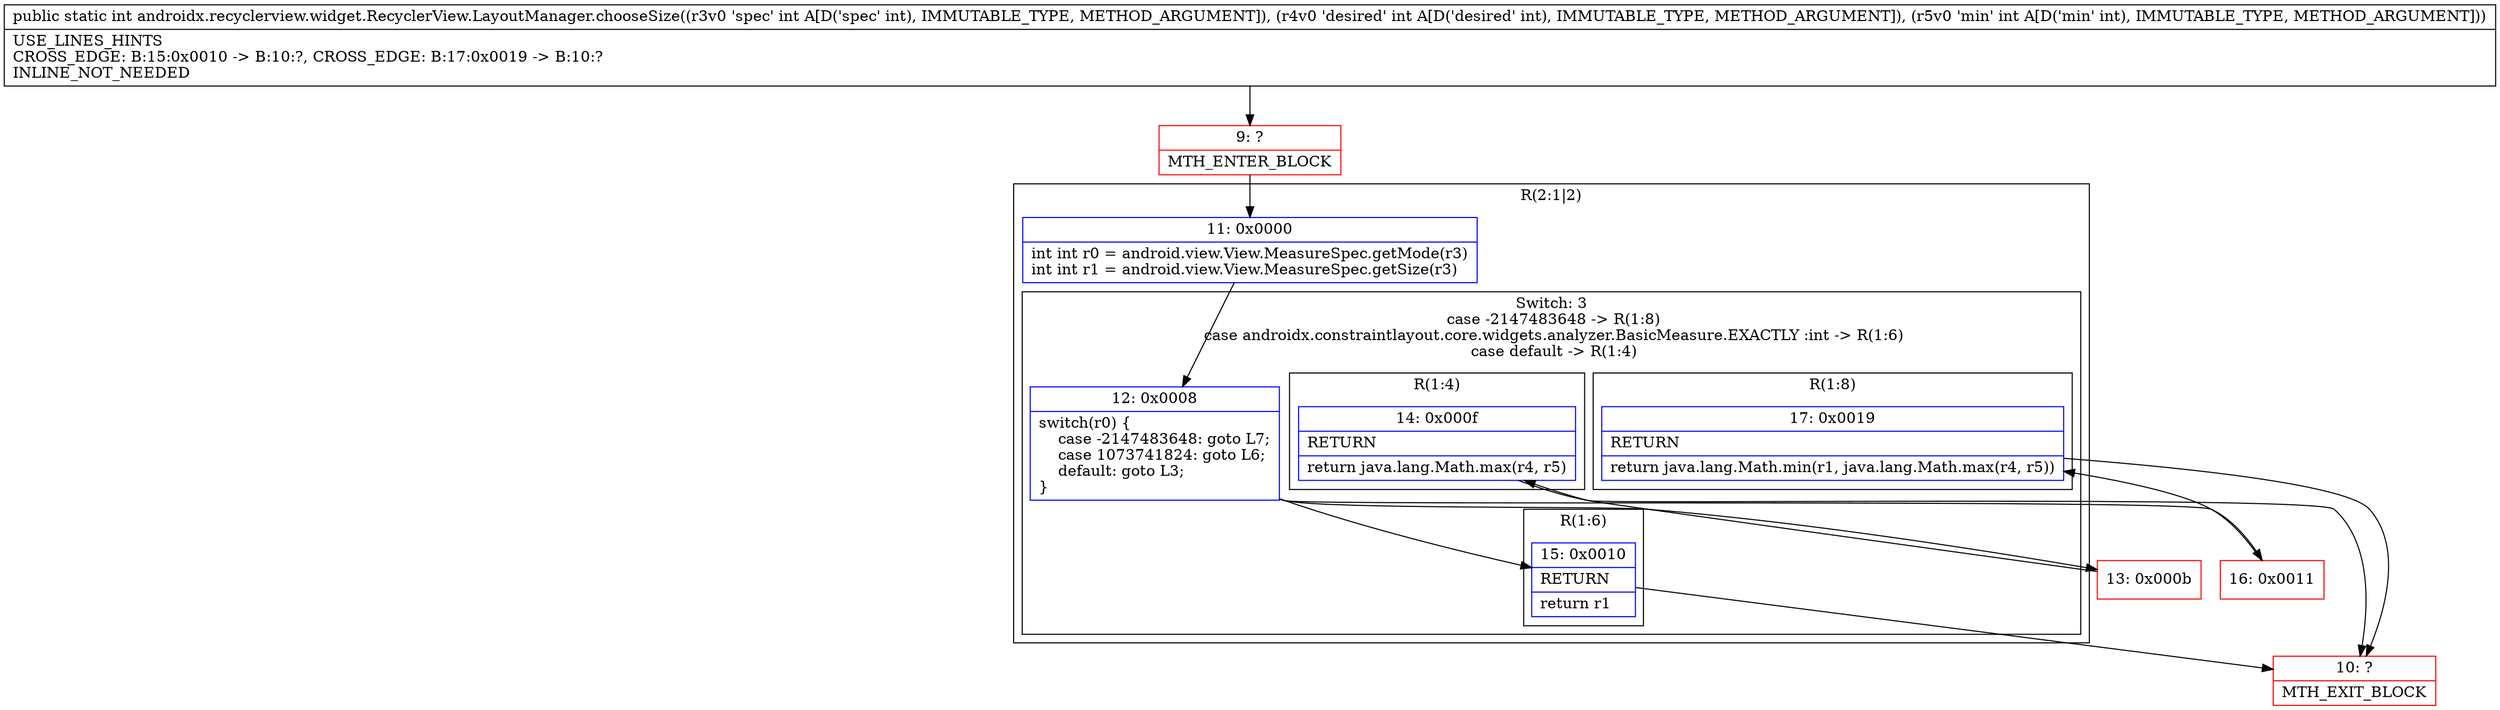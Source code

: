 digraph "CFG forandroidx.recyclerview.widget.RecyclerView.LayoutManager.chooseSize(III)I" {
subgraph cluster_Region_1667163742 {
label = "R(2:1|2)";
node [shape=record,color=blue];
Node_11 [shape=record,label="{11\:\ 0x0000|int int r0 = android.view.View.MeasureSpec.getMode(r3)\lint int r1 = android.view.View.MeasureSpec.getSize(r3)\l}"];
subgraph cluster_SwitchRegion_969432687 {
label = "Switch: 3
 case -2147483648 -> R(1:8)
 case androidx.constraintlayout.core.widgets.analyzer.BasicMeasure.EXACTLY :int -> R(1:6)
 case default -> R(1:4)";
node [shape=record,color=blue];
Node_12 [shape=record,label="{12\:\ 0x0008|switch(r0) \{\l    case \-2147483648: goto L7;\l    case 1073741824: goto L6;\l    default: goto L3;\l\}\l}"];
subgraph cluster_Region_684477690 {
label = "R(1:8)";
node [shape=record,color=blue];
Node_17 [shape=record,label="{17\:\ 0x0019|RETURN\l|return java.lang.Math.min(r1, java.lang.Math.max(r4, r5))\l}"];
}
subgraph cluster_Region_1170284109 {
label = "R(1:6)";
node [shape=record,color=blue];
Node_15 [shape=record,label="{15\:\ 0x0010|RETURN\l|return r1\l}"];
}
subgraph cluster_Region_1589858077 {
label = "R(1:4)";
node [shape=record,color=blue];
Node_14 [shape=record,label="{14\:\ 0x000f|RETURN\l|return java.lang.Math.max(r4, r5)\l}"];
}
}
}
Node_9 [shape=record,color=red,label="{9\:\ ?|MTH_ENTER_BLOCK\l}"];
Node_13 [shape=record,color=red,label="{13\:\ 0x000b}"];
Node_10 [shape=record,color=red,label="{10\:\ ?|MTH_EXIT_BLOCK\l}"];
Node_16 [shape=record,color=red,label="{16\:\ 0x0011}"];
MethodNode[shape=record,label="{public static int androidx.recyclerview.widget.RecyclerView.LayoutManager.chooseSize((r3v0 'spec' int A[D('spec' int), IMMUTABLE_TYPE, METHOD_ARGUMENT]), (r4v0 'desired' int A[D('desired' int), IMMUTABLE_TYPE, METHOD_ARGUMENT]), (r5v0 'min' int A[D('min' int), IMMUTABLE_TYPE, METHOD_ARGUMENT]))  | USE_LINES_HINTS\lCROSS_EDGE: B:15:0x0010 \-\> B:10:?, CROSS_EDGE: B:17:0x0019 \-\> B:10:?\lINLINE_NOT_NEEDED\l}"];
MethodNode -> Node_9;Node_11 -> Node_12;
Node_12 -> Node_13;
Node_12 -> Node_15;
Node_12 -> Node_16;
Node_17 -> Node_10;
Node_15 -> Node_10;
Node_14 -> Node_10;
Node_9 -> Node_11;
Node_13 -> Node_14;
Node_16 -> Node_17;
}

